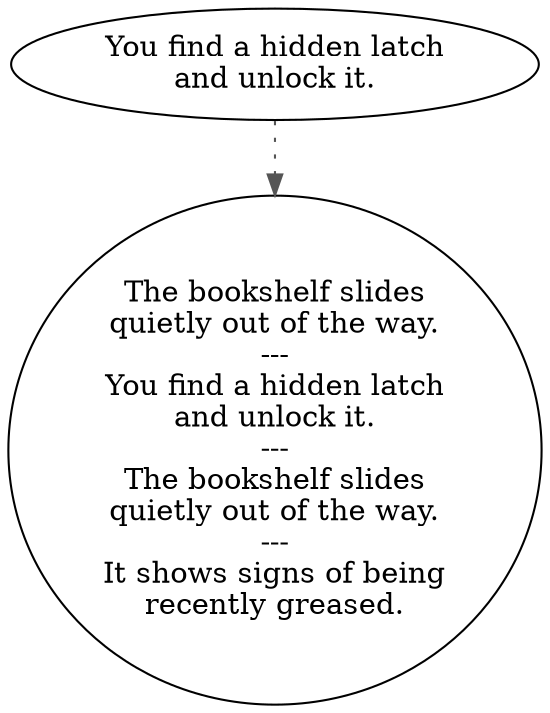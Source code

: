 digraph MVSCTSHF {
  "start" [style=filled       fillcolor="#FFFFFF"       color="#000000"]
  "start" -> "use_stuff" [style=dotted color="#555555"]
  "start" [label="You find a hidden latch\nand unlock it."]
  "use_stuff" [style=filled       fillcolor="#FFFFFF"       color="#000000"]
  "use_stuff" [label="The bookshelf slides\nquietly out of the way.\n---\nYou find a hidden latch\nand unlock it.\n---\nThe bookshelf slides\nquietly out of the way.\n---\nIt shows signs of being\nrecently greased."]
}
